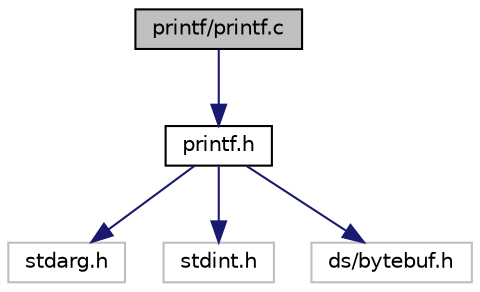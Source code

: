 digraph "printf/printf.c"
{
 // INTERACTIVE_SVG=YES
 // LATEX_PDF_SIZE
  bgcolor="transparent";
  edge [fontname="Helvetica",fontsize="10",labelfontname="Helvetica",labelfontsize="10"];
  node [fontname="Helvetica",fontsize="10",shape=record];
  Node1 [label="printf/printf.c",height=0.2,width=0.4,color="black", fillcolor="grey75", style="filled", fontcolor="black",tooltip="Pared down printf implementation for embedded use."];
  Node1 -> Node2 [color="midnightblue",fontsize="10",style="solid",fontname="Helvetica"];
  Node2 [label="printf.h",height=0.2,width=0.4,color="black",URL="$printf_8h.html",tooltip="Interface and usage of printf implementation."];
  Node2 -> Node3 [color="midnightblue",fontsize="10",style="solid",fontname="Helvetica"];
  Node3 [label="stdarg.h",height=0.2,width=0.4,color="grey75",tooltip=" "];
  Node2 -> Node4 [color="midnightblue",fontsize="10",style="solid",fontname="Helvetica"];
  Node4 [label="stdint.h",height=0.2,width=0.4,color="grey75",tooltip=" "];
  Node2 -> Node5 [color="midnightblue",fontsize="10",style="solid",fontname="Helvetica"];
  Node5 [label="ds/bytebuf.h",height=0.2,width=0.4,color="grey75",tooltip=" "];
}
